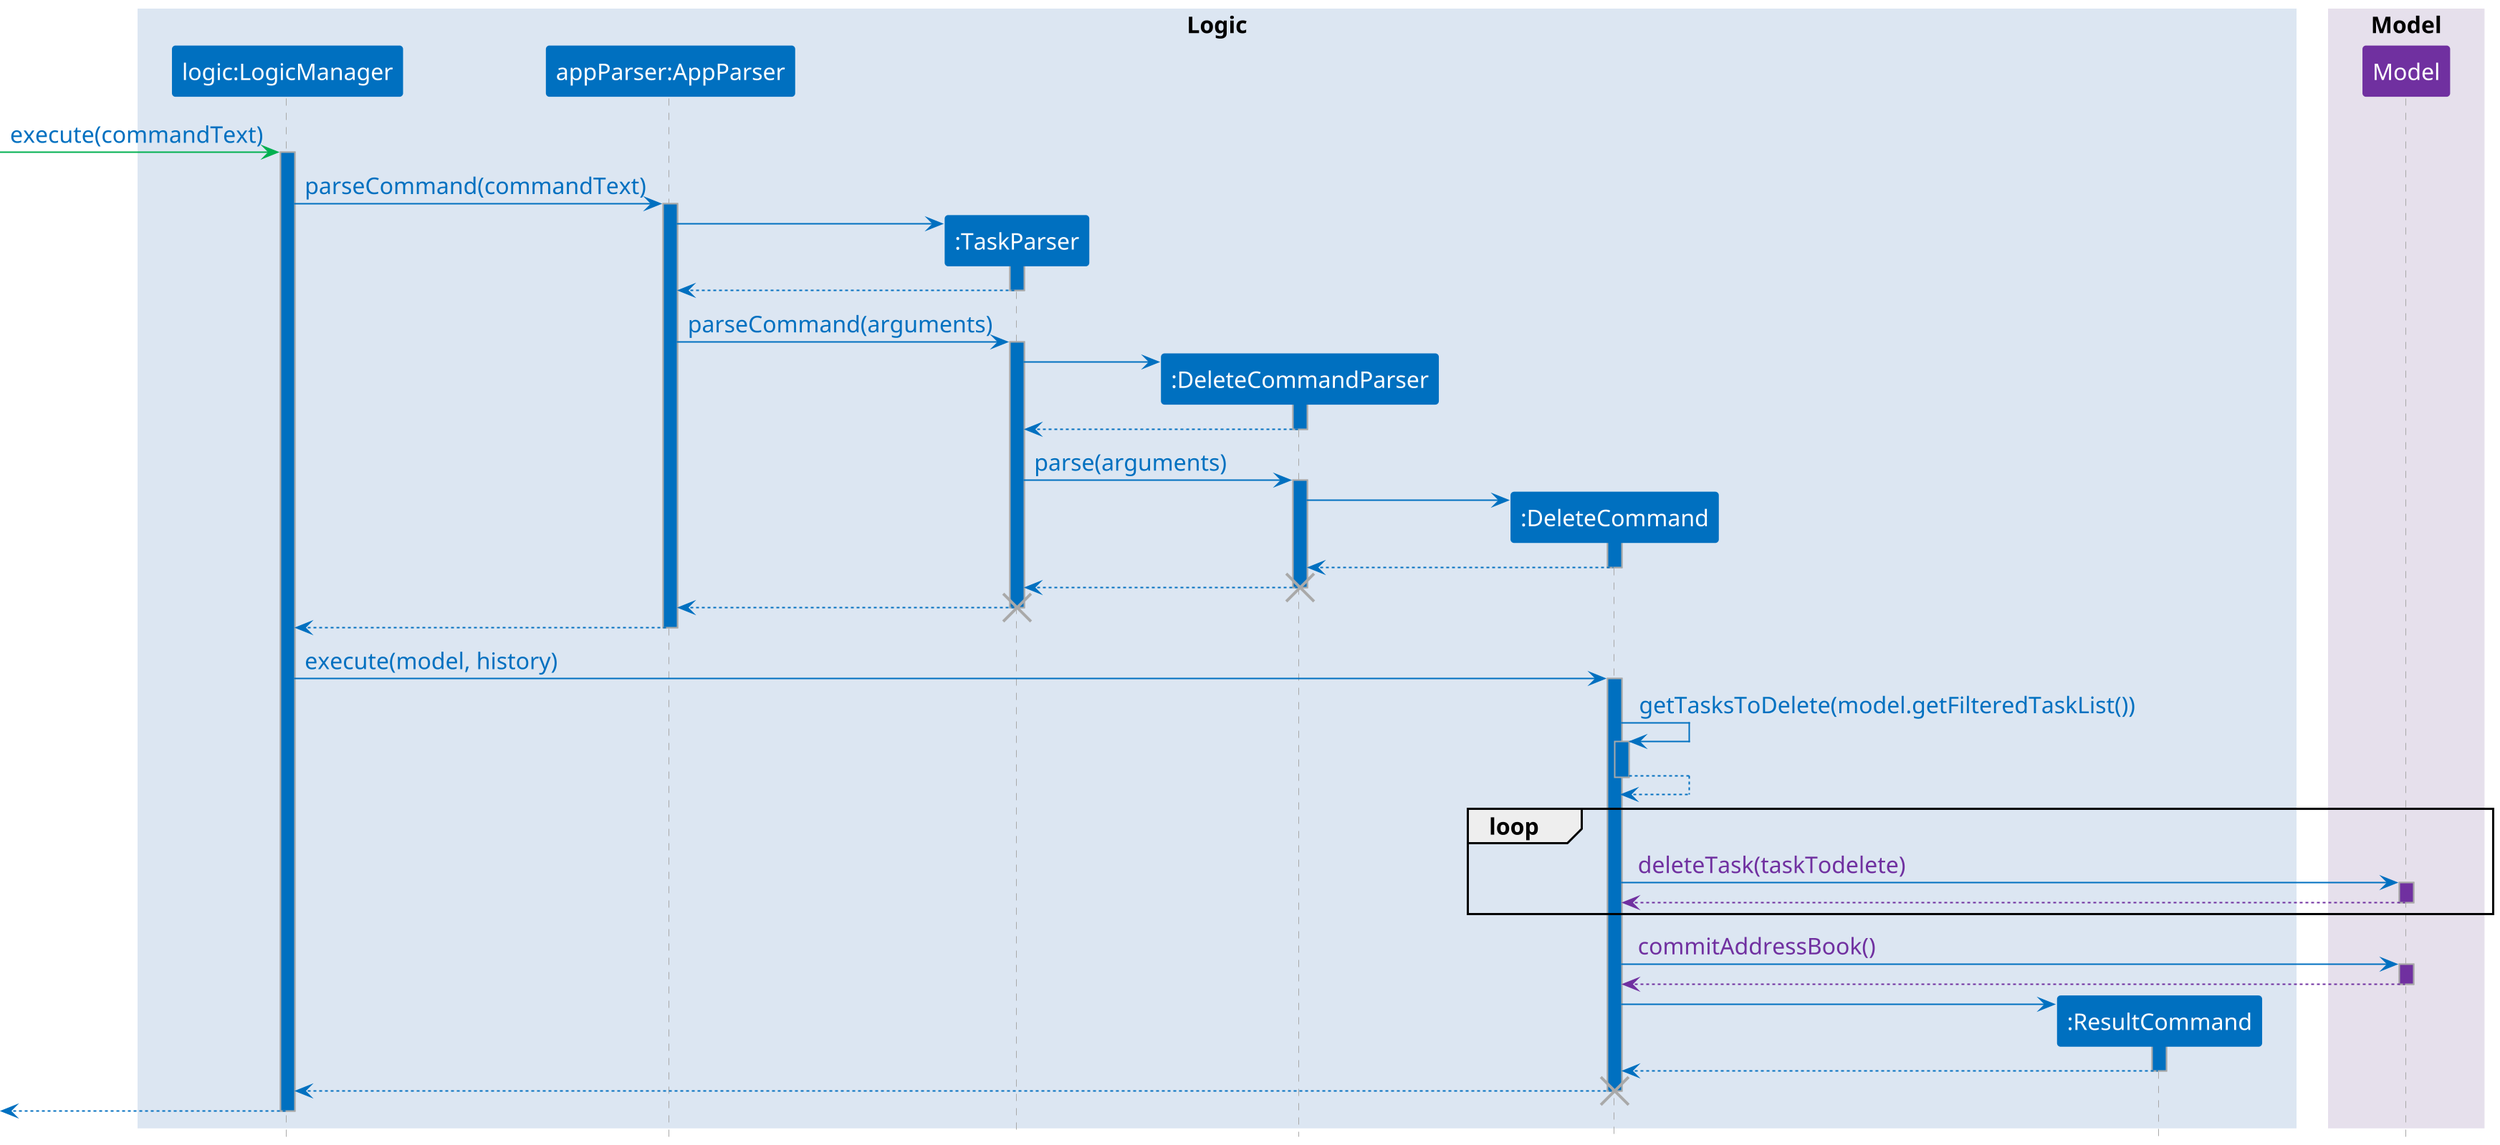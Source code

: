 @startuml
scale 2
skinparam defaultFontName Calibri
skinparam defaultFontSize 16
skinparam BoxPadding 10
skinparam ParticipantPadding 20
skinparam shadowing false
hide stereotype

skinparam sequence {
    BoxBorderColor transparent
    BoxFontSize 20
    ParticipantBorderColor #0070C0
    ParticipantBackgroundColor #0070C0
    ParticipantFontColor #FFFFFF
    ParticipantBorderColor<<ui>> #00B050
    ParticipantBackgroundColor<<ui>> #00B050
    ParticipantBorderColor<<logic>> #0070C0
    ParticipantBackgroundColor<<logic>> #0070C0
    ParticipantBorderColor<<model>> #7030A0
    ParticipantBackgroundColor<<model>> #7030A0
    LifeLineBorderColor DarkGrey
    LifeLineBackgroundColor #0070C0
    ParticipantFontColor #FFFFFF
    ArrowColor #0070C0
    ArrowBorderColor #0070C0
    ArrowFontColor #0070C0
    groupBodyBackgroundColor transparent
}

hide footbox

box "Logic" #DCE6F2
    participant logicManager as "logic:LogicManager" <<logic>>
    participant appParser as "appParser:AppParser" <<logic>>
    participant taskParser as ":TaskParser" <<logic>>
    participant deleteCommandParser as ":DeleteCommandParser" <<logic>>
    participant deleteCommand as ":DeleteCommand" <<logic>>
    participant commandResult as ":ResultCommand" <<logic>>
end box
box "Model" #E6E0EC
    participant model as "Model" <<model>>
end box

[-[#00B050]> logicManager: execute(commandText)
activate logicManager

logicManager -> appParser: parseCommand(commandText)

create taskParser
activate appParser
appParser -> taskParser
activate taskParser
taskParser --> appParser
deactivate taskParser

appParser -> taskParser: parseCommand(arguments)
activate taskParser

create deleteCommandParser
taskParser -> deleteCommandParser
activate deleteCommandParser
deleteCommandParser --> taskParser
deactivate deleteCommandParser

taskParser -> deleteCommandParser: parse(arguments)
activate deleteCommandParser

create deleteCommand
deleteCommandParser -> deleteCommand
activate deleteCommand
deleteCommand --> deleteCommandParser
deactivate deleteCommand

deleteCommandParser --> taskParser
deactivate deleteCommandParser
destroy deleteCommandParser

taskParser --> appParser
deactivate taskParser
destroy taskParser

appParser --> logicManager
deactivate appParser

logicManager -> deleteCommand: execute(model, history)
activate deleteCommand

deleteCommand -> deleteCommand: getTasksToDelete(model.getFilteredTaskList())
activate deleteCommand
deleteCommand --> deleteCommand
deactivate deleteCommand


loop
deleteCommand -> model: <color:#7030A0> deleteTask(taskTodelete)
activate model #7030A0
model --[#7030A0]> deleteCommand
deactivate model
end loop

deleteCommand -> model: <color:#7030A0> commitAddressBook()
activate model #7030A0
model --[#7030A0]> deleteCommand
deactivate model

create commandResult
deleteCommand -> commandResult
activate commandResult
commandResult --> deleteCommand
deactivate commandResult

deleteCommand --> logicManager
deactivate deleteCommand
destroy deleteCommand


logicManager -->[
deactivate logicManager
@enduml